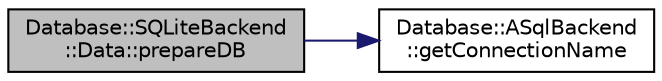 digraph "Database::SQLiteBackend::Data::prepareDB"
{
 // LATEX_PDF_SIZE
  edge [fontname="Helvetica",fontsize="10",labelfontname="Helvetica",labelfontsize="10"];
  node [fontname="Helvetica",fontsize="10",shape=record];
  rankdir="LR";
  Node1 [label="Database::SQLiteBackend\l::Data::prepareDB",height=0.2,width=0.4,color="black", fillcolor="grey75", style="filled", fontcolor="black",tooltip=" "];
  Node1 -> Node2 [color="midnightblue",fontsize="10",style="solid",fontname="Helvetica"];
  Node2 [label="Database::ASqlBackend\l::getConnectionName",height=0.2,width=0.4,color="black", fillcolor="white", style="filled",URL="$class_database_1_1_a_sql_backend.html#adebbe919f39aef77476b451f6f7d66ed",tooltip="Get connection name."];
}
